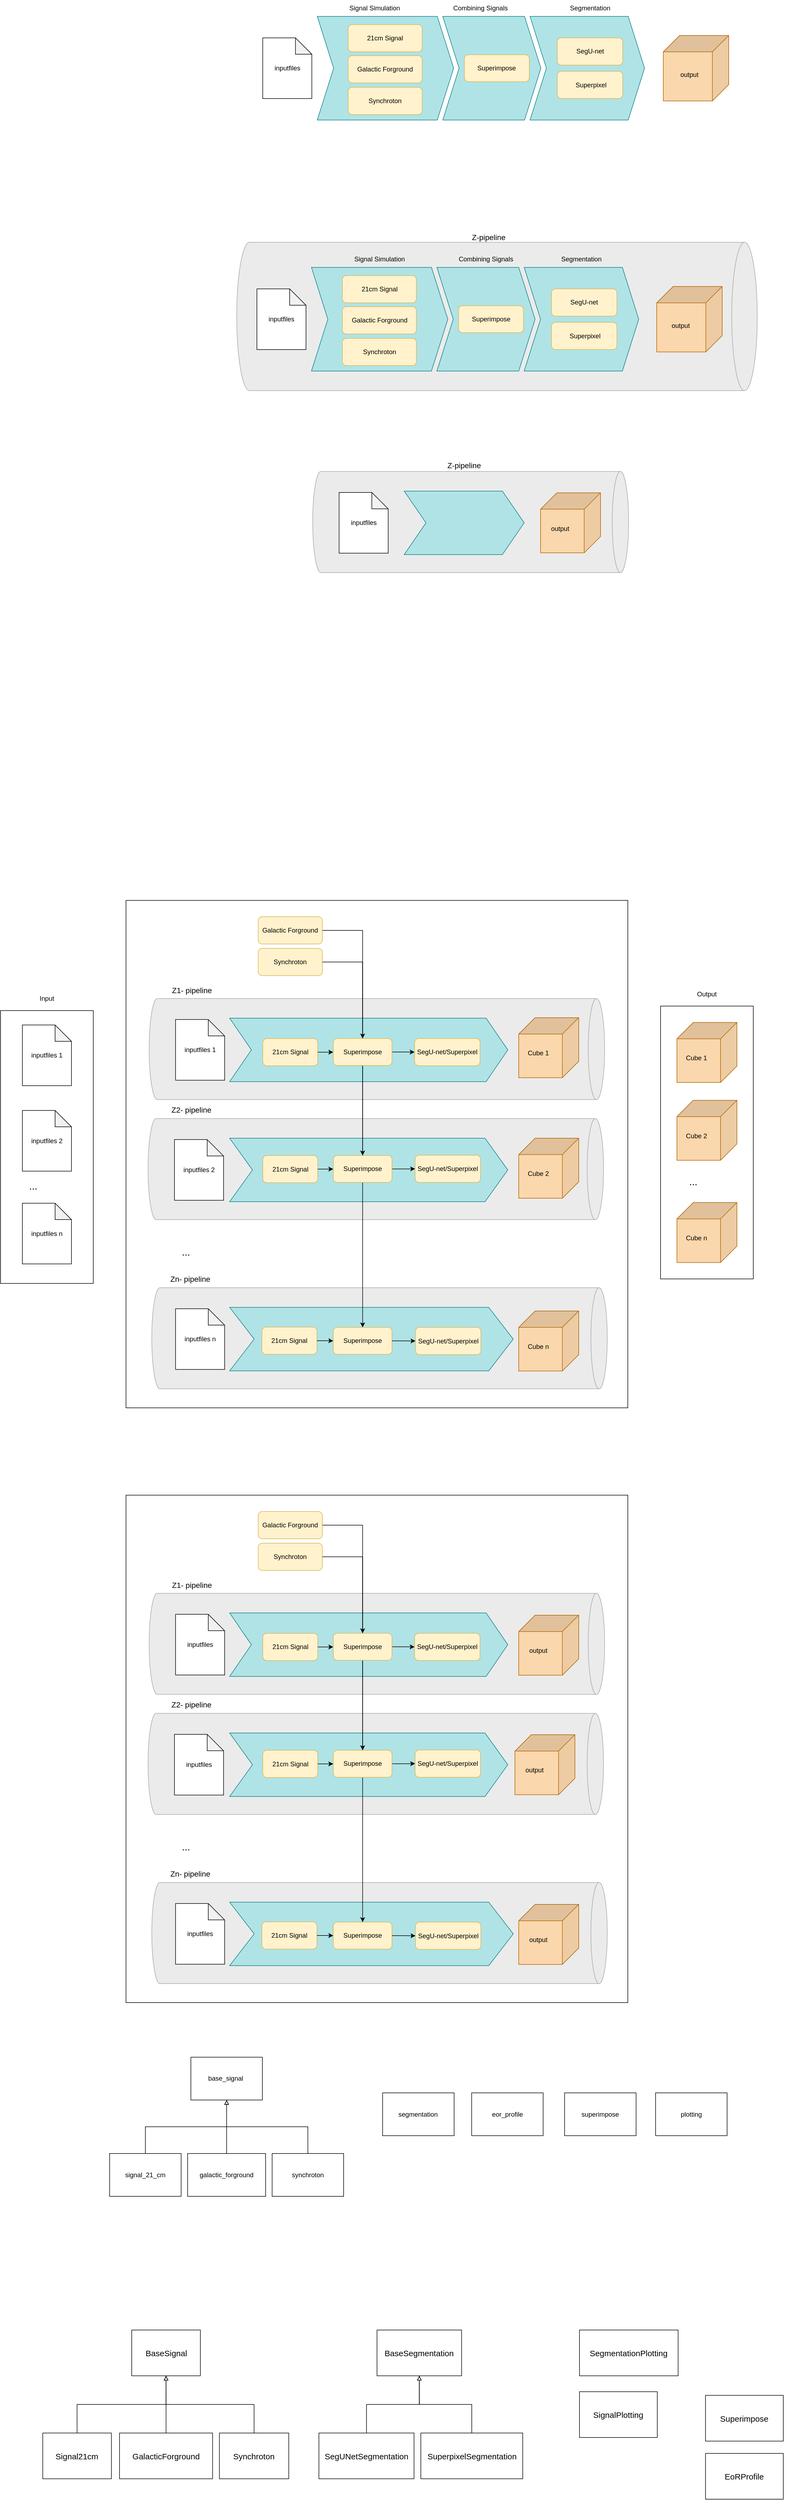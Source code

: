 <mxfile version="21.2.9" type="github">
  <diagram name="Seite-1" id="Pe8LotbgrqlGTcQiSN4U">
    <mxGraphModel dx="2868" dy="3663" grid="1" gridSize="10" guides="1" tooltips="1" connect="1" arrows="1" fold="1" page="1" pageScale="1" pageWidth="2339" pageHeight="3300" math="0" shadow="0">
      <root>
        <mxCell id="0" />
        <mxCell id="1" parent="0" />
        <mxCell id="W4KrTjE1RY_LD4URgXYn-66" value="" style="shape=cylinder3;whiteSpace=wrap;html=1;boundedLbl=1;backgroundOutline=1;size=23.377;rotation=90;strokeColor=#aaaaaa;fillColor=#ebebeb;" parent="1" vertex="1">
          <mxGeometry x="-1445.75" y="-1417.24" width="271.87" height="954.24" as="geometry" />
        </mxCell>
        <mxCell id="W4KrTjE1RY_LD4URgXYn-70" value="&lt;p style=&quot;line-height: 120%;&quot;&gt;&lt;br&gt;&lt;/p&gt;" style="shape=step;perimeter=stepPerimeter;whiteSpace=wrap;html=1;fixedSize=1;fillColor=#b0e3e6;strokeColor=#0e8088;align=center;size=30;" parent="1" vertex="1">
          <mxGeometry x="-1420" y="-1030" width="180" height="190" as="geometry" />
        </mxCell>
        <mxCell id="W4KrTjE1RY_LD4URgXYn-8" value="Signal Simulation" style="text;html=1;strokeColor=none;fillColor=none;align=center;verticalAlign=middle;whiteSpace=wrap;rounded=0;" parent="1" vertex="1">
          <mxGeometry x="-1590" y="-1060" width="130" height="30" as="geometry" />
        </mxCell>
        <mxCell id="W4KrTjE1RY_LD4URgXYn-9" value="Segmentation" style="text;html=1;strokeColor=none;fillColor=none;align=center;verticalAlign=middle;whiteSpace=wrap;rounded=0;" parent="1" vertex="1">
          <mxGeometry x="-1185" y="-1060" width="60" height="30" as="geometry" />
        </mxCell>
        <mxCell id="W4KrTjE1RY_LD4URgXYn-54" value="Z-pipeline" style="text;html=1;strokeColor=none;fillColor=none;align=center;verticalAlign=middle;whiteSpace=wrap;rounded=0;fontSize=14;" parent="1" vertex="1">
          <mxGeometry x="-1390" y="-1100" width="130" height="30" as="geometry" />
        </mxCell>
        <mxCell id="W4KrTjE1RY_LD4URgXYn-44" value="" style="group" parent="1" vertex="1" connectable="0">
          <mxGeometry x="-1260" y="-1030" width="210" height="190" as="geometry" />
        </mxCell>
        <mxCell id="W4KrTjE1RY_LD4URgXYn-4" value="" style="shape=step;perimeter=stepPerimeter;whiteSpace=wrap;html=1;fixedSize=1;fillColor=#b0e3e6;strokeColor=#0e8088;size=30;" parent="W4KrTjE1RY_LD4URgXYn-44" vertex="1">
          <mxGeometry width="210" height="190" as="geometry" />
        </mxCell>
        <mxCell id="W4KrTjE1RY_LD4URgXYn-43" value="" style="group" parent="W4KrTjE1RY_LD4URgXYn-44" vertex="1" connectable="0">
          <mxGeometry x="50" y="39.38" width="120" height="111.25" as="geometry" />
        </mxCell>
        <mxCell id="W4KrTjE1RY_LD4URgXYn-10" value="SegU-net" style="rounded=1;whiteSpace=wrap;html=1;fillColor=#fff2cc;strokeColor=#d6b656;" parent="W4KrTjE1RY_LD4URgXYn-43" vertex="1">
          <mxGeometry width="120" height="50" as="geometry" />
        </mxCell>
        <mxCell id="W4KrTjE1RY_LD4URgXYn-39" value="&amp;nbsp;Superpixel" style="rounded=1;whiteSpace=wrap;html=1;fillColor=#fff2cc;strokeColor=#d6b656;" parent="W4KrTjE1RY_LD4URgXYn-43" vertex="1">
          <mxGeometry y="61.25" width="120" height="50" as="geometry" />
        </mxCell>
        <mxCell id="W4KrTjE1RY_LD4URgXYn-22" value="inputfiles" style="shape=note;whiteSpace=wrap;html=1;backgroundOutline=1;darkOpacity=0.05;" parent="1" vertex="1">
          <mxGeometry x="-1750" y="-990.62" width="90" height="111.25" as="geometry" />
        </mxCell>
        <mxCell id="W4KrTjE1RY_LD4URgXYn-67" value="" style="shape=cube;whiteSpace=wrap;html=1;boundedLbl=1;backgroundOutline=1;darkOpacity=0.05;darkOpacity2=0.1;size=30;rotation=90;fillColor=#fad7ac;strokeColor=#b46504;" parent="1" vertex="1">
          <mxGeometry x="-1017" y="-995" width="120" height="120" as="geometry" />
        </mxCell>
        <mxCell id="W4KrTjE1RY_LD4URgXYn-1" value="&lt;p style=&quot;line-height: 120%;&quot;&gt;&lt;br&gt;&lt;/p&gt;" style="shape=step;perimeter=stepPerimeter;whiteSpace=wrap;html=1;fixedSize=1;fillColor=#b0e3e6;strokeColor=#0e8088;align=center;size=30;" parent="1" vertex="1">
          <mxGeometry x="-1650" y="-1030" width="250" height="190" as="geometry" />
        </mxCell>
        <mxCell id="W4KrTjE1RY_LD4URgXYn-36" value="Superimpose" style="rounded=1;whiteSpace=wrap;html=1;fillStyle=auto;fillColor=#fff2cc;strokeColor=#d6b656;glass=0;shadow=0;" parent="1" vertex="1">
          <mxGeometry x="-1380.36" y="-959.74" width="119.08" height="49.5" as="geometry" />
        </mxCell>
        <mxCell id="W4KrTjE1RY_LD4URgXYn-5" value="21cm Signal" style="rounded=1;whiteSpace=wrap;html=1;fillColor=#fff2cc;strokeColor=#d6b656;" parent="1" vertex="1">
          <mxGeometry x="-1593.421" y="-1015" width="135.789" height="50" as="geometry" />
        </mxCell>
        <mxCell id="W4KrTjE1RY_LD4URgXYn-6" value="Galactic Forground" style="rounded=1;whiteSpace=wrap;html=1;fillColor=#fff2cc;strokeColor=#d6b656;" parent="1" vertex="1">
          <mxGeometry x="-1593.421" y="-958" width="135.789" height="50" as="geometry" />
        </mxCell>
        <mxCell id="W4KrTjE1RY_LD4URgXYn-7" value="Synchroton" style="rounded=1;whiteSpace=wrap;html=1;fillColor=#fff2cc;strokeColor=#d6b656;" parent="1" vertex="1">
          <mxGeometry x="-1593.421" y="-900" width="135.789" height="50" as="geometry" />
        </mxCell>
        <mxCell id="W4KrTjE1RY_LD4URgXYn-68" value="" style="group" parent="1" vertex="1" connectable="0">
          <mxGeometry x="-2020" y="2250" width="1132" height="255" as="geometry" />
        </mxCell>
        <mxCell id="W4KrTjE1RY_LD4URgXYn-11" value="base_signal&amp;nbsp;" style="rounded=0;whiteSpace=wrap;html=1;" parent="W4KrTjE1RY_LD4URgXYn-68" vertex="1">
          <mxGeometry x="148.947" width="131.074" height="78.462" as="geometry" />
        </mxCell>
        <mxCell id="W4KrTjE1RY_LD4URgXYn-17" style="edgeStyle=orthogonalEdgeStyle;rounded=0;orthogonalLoop=1;jettySize=auto;html=1;exitX=0.5;exitY=0;exitDx=0;exitDy=0;entryX=0.5;entryY=1;entryDx=0;entryDy=0;endArrow=block;endFill=0;" parent="W4KrTjE1RY_LD4URgXYn-68" source="W4KrTjE1RY_LD4URgXYn-12" target="W4KrTjE1RY_LD4URgXYn-11" edge="1">
          <mxGeometry relative="1" as="geometry">
            <mxPoint x="214.484" y="85.0" as="targetPoint" />
          </mxGeometry>
        </mxCell>
        <mxCell id="W4KrTjE1RY_LD4URgXYn-12" value="synchroton" style="rounded=0;whiteSpace=wrap;html=1;" parent="W4KrTjE1RY_LD4URgXYn-68" vertex="1">
          <mxGeometry x="297.895" y="176.538" width="131.074" height="78.462" as="geometry" />
        </mxCell>
        <mxCell id="W4KrTjE1RY_LD4URgXYn-16" style="edgeStyle=orthogonalEdgeStyle;rounded=0;orthogonalLoop=1;jettySize=auto;html=1;exitX=0.5;exitY=0;exitDx=0;exitDy=0;entryX=0.5;entryY=1;entryDx=0;entryDy=0;endArrow=block;endFill=0;" parent="W4KrTjE1RY_LD4URgXYn-68" source="W4KrTjE1RY_LD4URgXYn-13" target="W4KrTjE1RY_LD4URgXYn-11" edge="1">
          <mxGeometry relative="1" as="geometry">
            <mxPoint x="214.649" y="85.0" as="targetPoint" />
          </mxGeometry>
        </mxCell>
        <mxCell id="W4KrTjE1RY_LD4URgXYn-13" value="galactic_forground" style="rounded=0;whiteSpace=wrap;html=1;" parent="W4KrTjE1RY_LD4URgXYn-68" vertex="1">
          <mxGeometry x="142.989" y="176.538" width="142.989" height="78.462" as="geometry" />
        </mxCell>
        <mxCell id="W4KrTjE1RY_LD4URgXYn-15" style="edgeStyle=orthogonalEdgeStyle;orthogonalLoop=1;jettySize=auto;html=1;exitX=0.5;exitY=0;exitDx=0;exitDy=0;entryX=0.5;entryY=1;entryDx=0;entryDy=0;rounded=0;endArrow=block;endFill=0;" parent="W4KrTjE1RY_LD4URgXYn-68" source="W4KrTjE1RY_LD4URgXYn-14" target="W4KrTjE1RY_LD4URgXYn-11" edge="1">
          <mxGeometry relative="1" as="geometry" />
        </mxCell>
        <mxCell id="W4KrTjE1RY_LD4URgXYn-14" value="signal_21_cm&lt;br&gt;" style="rounded=0;whiteSpace=wrap;html=1;" parent="W4KrTjE1RY_LD4URgXYn-68" vertex="1">
          <mxGeometry y="176.538" width="131.074" height="78.462" as="geometry" />
        </mxCell>
        <mxCell id="W4KrTjE1RY_LD4URgXYn-27" value="eor_profile&lt;br&gt;" style="rounded=0;whiteSpace=wrap;html=1;" parent="W4KrTjE1RY_LD4URgXYn-68" vertex="1">
          <mxGeometry x="663.709" y="65.385" width="131.074" height="78.462" as="geometry" />
        </mxCell>
        <mxCell id="W4KrTjE1RY_LD4URgXYn-28" value="plotting" style="rounded=0;whiteSpace=wrap;html=1;" parent="W4KrTjE1RY_LD4URgXYn-68" vertex="1">
          <mxGeometry x="1000.926" y="65.385" width="131.074" height="78.462" as="geometry" />
        </mxCell>
        <mxCell id="W4KrTjE1RY_LD4URgXYn-29" value="segmentation" style="rounded=0;whiteSpace=wrap;html=1;" parent="W4KrTjE1RY_LD4URgXYn-68" vertex="1">
          <mxGeometry x="500.463" y="65.385" width="131.074" height="78.462" as="geometry" />
        </mxCell>
        <mxCell id="W4KrTjE1RY_LD4URgXYn-31" value="superimpose" style="rounded=0;whiteSpace=wrap;html=1;" parent="W4KrTjE1RY_LD4URgXYn-68" vertex="1">
          <mxGeometry x="834.105" y="65.385" width="131.074" height="78.462" as="geometry" />
        </mxCell>
        <mxCell id="W4KrTjE1RY_LD4URgXYn-71" value="Combining Signals" style="text;html=1;strokeColor=none;fillColor=none;align=center;verticalAlign=middle;whiteSpace=wrap;rounded=0;" parent="1" vertex="1">
          <mxGeometry x="-1390.18" y="-1060" width="120.36" height="30" as="geometry" />
        </mxCell>
        <mxCell id="W4KrTjE1RY_LD4URgXYn-72" value="output" style="text;html=1;strokeColor=none;fillColor=none;align=center;verticalAlign=middle;whiteSpace=wrap;rounded=0;" parent="1" vertex="1">
          <mxGeometry x="-1003" y="-938" width="60" height="30" as="geometry" />
        </mxCell>
        <mxCell id="eN5yKq6zxW2HlqPyFg-0-2" value="&lt;p style=&quot;line-height: 120%;&quot;&gt;&lt;br&gt;&lt;/p&gt;" style="shape=step;perimeter=stepPerimeter;whiteSpace=wrap;html=1;fixedSize=1;fillColor=#b0e3e6;strokeColor=#0e8088;align=center;size=30;" vertex="1" parent="1">
          <mxGeometry x="-1409.31" y="-1490" width="180" height="190" as="geometry" />
        </mxCell>
        <mxCell id="eN5yKq6zxW2HlqPyFg-0-3" value="Signal Simulation" style="text;html=1;strokeColor=none;fillColor=none;align=center;verticalAlign=middle;whiteSpace=wrap;rounded=0;" vertex="1" parent="1">
          <mxGeometry x="-1599.31" y="-1520" width="130" height="30" as="geometry" />
        </mxCell>
        <mxCell id="eN5yKq6zxW2HlqPyFg-0-4" value="Segmentation" style="text;html=1;strokeColor=none;fillColor=none;align=center;verticalAlign=middle;whiteSpace=wrap;rounded=0;" vertex="1" parent="1">
          <mxGeometry x="-1169.31" y="-1520" width="60" height="30" as="geometry" />
        </mxCell>
        <mxCell id="eN5yKq6zxW2HlqPyFg-0-5" value="" style="group" vertex="1" connectable="0" parent="1">
          <mxGeometry x="-1249.31" y="-1490" width="210" height="190" as="geometry" />
        </mxCell>
        <mxCell id="eN5yKq6zxW2HlqPyFg-0-6" value="" style="shape=step;perimeter=stepPerimeter;whiteSpace=wrap;html=1;fixedSize=1;fillColor=#b0e3e6;strokeColor=#0e8088;size=30;" vertex="1" parent="eN5yKq6zxW2HlqPyFg-0-5">
          <mxGeometry width="210" height="190" as="geometry" />
        </mxCell>
        <mxCell id="eN5yKq6zxW2HlqPyFg-0-7" value="" style="group" vertex="1" connectable="0" parent="eN5yKq6zxW2HlqPyFg-0-5">
          <mxGeometry x="50" y="39.38" width="120" height="111.25" as="geometry" />
        </mxCell>
        <mxCell id="eN5yKq6zxW2HlqPyFg-0-8" value="SegU-net" style="rounded=1;whiteSpace=wrap;html=1;fillColor=#fff2cc;strokeColor=#d6b656;" vertex="1" parent="eN5yKq6zxW2HlqPyFg-0-7">
          <mxGeometry width="120" height="50" as="geometry" />
        </mxCell>
        <mxCell id="eN5yKq6zxW2HlqPyFg-0-9" value="&amp;nbsp;Superpixel" style="rounded=1;whiteSpace=wrap;html=1;fillColor=#fff2cc;strokeColor=#d6b656;" vertex="1" parent="eN5yKq6zxW2HlqPyFg-0-7">
          <mxGeometry y="61.25" width="120" height="50" as="geometry" />
        </mxCell>
        <mxCell id="eN5yKq6zxW2HlqPyFg-0-10" value="inputfiles" style="shape=note;whiteSpace=wrap;html=1;backgroundOutline=1;darkOpacity=0.05;" vertex="1" parent="1">
          <mxGeometry x="-1739.31" y="-1450.62" width="90" height="111.25" as="geometry" />
        </mxCell>
        <mxCell id="eN5yKq6zxW2HlqPyFg-0-11" value="" style="shape=cube;whiteSpace=wrap;html=1;boundedLbl=1;backgroundOutline=1;darkOpacity=0.05;darkOpacity2=0.1;size=30;rotation=90;fillColor=#fad7ac;strokeColor=#b46504;" vertex="1" parent="1">
          <mxGeometry x="-1005.0" y="-1455" width="120" height="120" as="geometry" />
        </mxCell>
        <mxCell id="eN5yKq6zxW2HlqPyFg-0-12" value="&lt;p style=&quot;line-height: 120%;&quot;&gt;&lt;br&gt;&lt;/p&gt;" style="shape=step;perimeter=stepPerimeter;whiteSpace=wrap;html=1;fixedSize=1;fillColor=#b0e3e6;strokeColor=#0e8088;align=center;size=30;" vertex="1" parent="1">
          <mxGeometry x="-1639.31" y="-1490" width="250" height="190" as="geometry" />
        </mxCell>
        <mxCell id="eN5yKq6zxW2HlqPyFg-0-13" value="Superimpose" style="rounded=1;whiteSpace=wrap;html=1;fillStyle=auto;fillColor=#fff2cc;strokeColor=#d6b656;glass=0;shadow=0;" vertex="1" parent="1">
          <mxGeometry x="-1369.67" y="-1419.74" width="119.08" height="49.5" as="geometry" />
        </mxCell>
        <mxCell id="eN5yKq6zxW2HlqPyFg-0-14" value="21cm Signal" style="rounded=1;whiteSpace=wrap;html=1;fillColor=#fff2cc;strokeColor=#d6b656;" vertex="1" parent="1">
          <mxGeometry x="-1582.731" y="-1475" width="135.789" height="50" as="geometry" />
        </mxCell>
        <mxCell id="eN5yKq6zxW2HlqPyFg-0-15" value="Galactic Forground" style="rounded=1;whiteSpace=wrap;html=1;fillColor=#fff2cc;strokeColor=#d6b656;" vertex="1" parent="1">
          <mxGeometry x="-1582.731" y="-1418" width="135.789" height="50" as="geometry" />
        </mxCell>
        <mxCell id="eN5yKq6zxW2HlqPyFg-0-16" value="Synchroton" style="rounded=1;whiteSpace=wrap;html=1;fillColor=#fff2cc;strokeColor=#d6b656;" vertex="1" parent="1">
          <mxGeometry x="-1582.731" y="-1360" width="135.789" height="50" as="geometry" />
        </mxCell>
        <mxCell id="eN5yKq6zxW2HlqPyFg-0-17" value="Combining Signals" style="text;html=1;strokeColor=none;fillColor=none;align=center;verticalAlign=middle;whiteSpace=wrap;rounded=0;" vertex="1" parent="1">
          <mxGeometry x="-1399.67" y="-1520" width="120.36" height="30" as="geometry" />
        </mxCell>
        <mxCell id="eN5yKq6zxW2HlqPyFg-0-18" value="output" style="text;html=1;strokeColor=none;fillColor=none;align=center;verticalAlign=middle;whiteSpace=wrap;rounded=0;" vertex="1" parent="1">
          <mxGeometry x="-987" y="-1398" width="60" height="30" as="geometry" />
        </mxCell>
        <mxCell id="eN5yKq6zxW2HlqPyFg-0-20" value="" style="shape=cylinder3;whiteSpace=wrap;html=1;boundedLbl=1;backgroundOutline=1;size=15;rotation=90;strokeColor=#aaaaaa;fillColor=#ebebeb;" vertex="1" parent="1">
          <mxGeometry x="-1450.82" y="-852.93" width="185.37" height="579.13" as="geometry" />
        </mxCell>
        <mxCell id="eN5yKq6zxW2HlqPyFg-0-24" value="Z-pipeline" style="text;html=1;strokeColor=none;fillColor=none;align=center;verticalAlign=middle;whiteSpace=wrap;rounded=0;fontSize=14;" vertex="1" parent="1">
          <mxGeometry x="-1435" y="-682" width="130" height="30" as="geometry" />
        </mxCell>
        <mxCell id="eN5yKq6zxW2HlqPyFg-0-30" value="inputfiles" style="shape=note;whiteSpace=wrap;html=1;backgroundOutline=1;darkOpacity=0.05;" vertex="1" parent="1">
          <mxGeometry x="-1599.31" y="-617.45" width="90" height="111.25" as="geometry" />
        </mxCell>
        <mxCell id="eN5yKq6zxW2HlqPyFg-0-31" value="" style="shape=cube;whiteSpace=wrap;html=1;boundedLbl=1;backgroundOutline=1;darkOpacity=0.05;darkOpacity2=0.1;size=30;rotation=90;fillColor=#fad7ac;strokeColor=#b46504;" vertex="1" parent="1">
          <mxGeometry x="-1230" y="-616.82" width="110" height="110" as="geometry" />
        </mxCell>
        <mxCell id="eN5yKq6zxW2HlqPyFg-0-32" value="&lt;p style=&quot;line-height: 120%;&quot;&gt;&lt;br&gt;&lt;/p&gt;" style="shape=step;perimeter=stepPerimeter;whiteSpace=wrap;html=1;fixedSize=1;fillColor=#b0e3e6;strokeColor=#0e8088;align=center;size=40;" vertex="1" parent="1">
          <mxGeometry x="-1480" y="-620" width="220" height="116.36" as="geometry" />
        </mxCell>
        <mxCell id="eN5yKq6zxW2HlqPyFg-0-38" value="output" style="text;html=1;strokeColor=none;fillColor=none;align=center;verticalAlign=middle;whiteSpace=wrap;rounded=0;" vertex="1" parent="1">
          <mxGeometry x="-1224" y="-566.44" width="60" height="30" as="geometry" />
        </mxCell>
        <mxCell id="eN5yKq6zxW2HlqPyFg-0-180" value="" style="group" vertex="1" connectable="0" parent="1">
          <mxGeometry x="-2190" y="130" width="1350" height="930" as="geometry" />
        </mxCell>
        <mxCell id="eN5yKq6zxW2HlqPyFg-0-93" value="" style="rounded=0;whiteSpace=wrap;html=1;" vertex="1" parent="eN5yKq6zxW2HlqPyFg-0-180">
          <mxGeometry x="200" width="920" height="930" as="geometry" />
        </mxCell>
        <mxCell id="eN5yKq6zxW2HlqPyFg-0-94" value="" style="shape=cylinder3;whiteSpace=wrap;html=1;boundedLbl=1;backgroundOutline=1;size=15;rotation=90;strokeColor=#aaaaaa;fillColor=#ebebeb;" vertex="1" parent="eN5yKq6zxW2HlqPyFg-0-180">
          <mxGeometry x="567.28" y="-145" width="185.37" height="835" as="geometry" />
        </mxCell>
        <mxCell id="eN5yKq6zxW2HlqPyFg-0-95" value="Z1- pipeline" style="text;html=1;strokeColor=none;fillColor=none;align=center;verticalAlign=middle;whiteSpace=wrap;rounded=0;fontSize=14;" vertex="1" parent="eN5yKq6zxW2HlqPyFg-0-180">
          <mxGeometry x="255.69" y="150.0" width="130" height="30" as="geometry" />
        </mxCell>
        <mxCell id="eN5yKq6zxW2HlqPyFg-0-96" value="inputfiles 1" style="shape=note;whiteSpace=wrap;html=1;backgroundOutline=1;darkOpacity=0.05;" vertex="1" parent="eN5yKq6zxW2HlqPyFg-0-180">
          <mxGeometry x="290.85" y="218.42" width="90" height="111.25" as="geometry" />
        </mxCell>
        <mxCell id="eN5yKq6zxW2HlqPyFg-0-97" value="&lt;p style=&quot;line-height: 120%;&quot;&gt;&lt;br&gt;&lt;/p&gt;" style="shape=step;perimeter=stepPerimeter;whiteSpace=wrap;html=1;fixedSize=1;fillColor=#b0e3e6;strokeColor=#0e8088;align=center;size=39.84;" vertex="1" parent="eN5yKq6zxW2HlqPyFg-0-180">
          <mxGeometry x="390" y="215.87" width="510" height="116.36" as="geometry" />
        </mxCell>
        <mxCell id="eN5yKq6zxW2HlqPyFg-0-98" value="" style="shape=cylinder3;whiteSpace=wrap;html=1;boundedLbl=1;backgroundOutline=1;size=15;rotation=90;strokeColor=#aaaaaa;fillColor=#ebebeb;" vertex="1" parent="eN5yKq6zxW2HlqPyFg-0-180">
          <mxGeometry x="565.28" y="75" width="185.37" height="835" as="geometry" />
        </mxCell>
        <mxCell id="eN5yKq6zxW2HlqPyFg-0-99" value="Z2- pipeline" style="text;html=1;strokeColor=none;fillColor=none;align=center;verticalAlign=middle;whiteSpace=wrap;rounded=0;fontSize=14;" vertex="1" parent="eN5yKq6zxW2HlqPyFg-0-180">
          <mxGeometry x="255.03" y="368.74" width="130" height="30" as="geometry" />
        </mxCell>
        <mxCell id="eN5yKq6zxW2HlqPyFg-0-100" value="inputfiles 2" style="shape=note;whiteSpace=wrap;html=1;backgroundOutline=1;darkOpacity=0.05;" vertex="1" parent="eN5yKq6zxW2HlqPyFg-0-180">
          <mxGeometry x="288.85" y="438.42" width="90" height="111.25" as="geometry" />
        </mxCell>
        <mxCell id="eN5yKq6zxW2HlqPyFg-0-101" value="&lt;p style=&quot;line-height: 120%;&quot;&gt;&lt;br&gt;&lt;/p&gt;" style="shape=step;perimeter=stepPerimeter;whiteSpace=wrap;html=1;fixedSize=1;fillColor=#b0e3e6;strokeColor=#0e8088;align=center;size=41.84;" vertex="1" parent="eN5yKq6zxW2HlqPyFg-0-180">
          <mxGeometry x="390" y="435.87" width="510" height="116.36" as="geometry" />
        </mxCell>
        <mxCell id="eN5yKq6zxW2HlqPyFg-0-102" value="" style="shape=cylinder3;whiteSpace=wrap;html=1;boundedLbl=1;backgroundOutline=1;size=15;rotation=90;strokeColor=#aaaaaa;fillColor=#ebebeb;" vertex="1" parent="eN5yKq6zxW2HlqPyFg-0-180">
          <mxGeometry x="572.12" y="385" width="185.37" height="835" as="geometry" />
        </mxCell>
        <mxCell id="eN5yKq6zxW2HlqPyFg-0-103" value="Zn- pipeline" style="text;html=1;strokeColor=none;fillColor=none;align=center;verticalAlign=middle;whiteSpace=wrap;rounded=0;fontSize=14;" vertex="1" parent="eN5yKq6zxW2HlqPyFg-0-180">
          <mxGeometry x="252.87" y="678.74" width="130" height="30" as="geometry" />
        </mxCell>
        <mxCell id="eN5yKq6zxW2HlqPyFg-0-104" value="inputfiles n" style="shape=note;whiteSpace=wrap;html=1;backgroundOutline=1;darkOpacity=0.05;" vertex="1" parent="eN5yKq6zxW2HlqPyFg-0-180">
          <mxGeometry x="290.85" y="748.43" width="90" height="111.25" as="geometry" />
        </mxCell>
        <mxCell id="eN5yKq6zxW2HlqPyFg-0-105" value="&lt;p style=&quot;line-height: 120%;&quot;&gt;&lt;br&gt;&lt;/p&gt;" style="shape=step;perimeter=stepPerimeter;whiteSpace=wrap;html=1;fixedSize=1;fillColor=#b0e3e6;strokeColor=#0e8088;align=center;size=45;" vertex="1" parent="eN5yKq6zxW2HlqPyFg-0-180">
          <mxGeometry x="390" y="745.87" width="520" height="116.36" as="geometry" />
        </mxCell>
        <mxCell id="eN5yKq6zxW2HlqPyFg-0-106" value="..." style="text;html=1;strokeColor=none;fillColor=none;align=center;verticalAlign=middle;whiteSpace=wrap;rounded=0;fontSize=18;" vertex="1" parent="eN5yKq6zxW2HlqPyFg-0-180">
          <mxGeometry x="280" y="630" width="60" height="30" as="geometry" />
        </mxCell>
        <mxCell id="eN5yKq6zxW2HlqPyFg-0-108" value="21cm Signal" style="rounded=1;whiteSpace=wrap;html=1;fillColor=#fff2cc;strokeColor=#d6b656;" vertex="1" parent="eN5yKq6zxW2HlqPyFg-0-180">
          <mxGeometry x="450.77" y="253.23" width="100.82" height="50" as="geometry" />
        </mxCell>
        <mxCell id="eN5yKq6zxW2HlqPyFg-0-110" value="21cm Signal" style="rounded=1;whiteSpace=wrap;html=1;fillColor=#fff2cc;strokeColor=#d6b656;" vertex="1" parent="eN5yKq6zxW2HlqPyFg-0-180">
          <mxGeometry x="450.77" y="467.5" width="100.82" height="50" as="geometry" />
        </mxCell>
        <mxCell id="eN5yKq6zxW2HlqPyFg-0-112" value="21cm Signal" style="rounded=1;whiteSpace=wrap;html=1;fillColor=#fff2cc;strokeColor=#d6b656;" vertex="1" parent="eN5yKq6zxW2HlqPyFg-0-180">
          <mxGeometry x="449.18" y="782.0" width="100.82" height="50" as="geometry" />
        </mxCell>
        <mxCell id="eN5yKq6zxW2HlqPyFg-0-114" value="Superimpose" style="rounded=1;whiteSpace=wrap;html=1;fillStyle=auto;fillColor=#fff2cc;strokeColor=#d6b656;glass=0;shadow=0;" vertex="1" parent="eN5yKq6zxW2HlqPyFg-0-180">
          <mxGeometry x="580" y="782.5" width="107.63" height="49.5" as="geometry" />
        </mxCell>
        <mxCell id="eN5yKq6zxW2HlqPyFg-0-111" style="edgeStyle=orthogonalEdgeStyle;rounded=0;orthogonalLoop=1;jettySize=auto;html=1;entryX=0;entryY=0.5;entryDx=0;entryDy=0;" edge="1" parent="eN5yKq6zxW2HlqPyFg-0-180" source="eN5yKq6zxW2HlqPyFg-0-112" target="eN5yKq6zxW2HlqPyFg-0-114">
          <mxGeometry relative="1" as="geometry" />
        </mxCell>
        <mxCell id="eN5yKq6zxW2HlqPyFg-0-115" value="SegU-net/Superpixel" style="rounded=1;whiteSpace=wrap;html=1;fillColor=#fff2cc;strokeColor=#d6b656;" vertex="1" parent="eN5yKq6zxW2HlqPyFg-0-180">
          <mxGeometry x="729.12" y="253.11" width="120" height="50" as="geometry" />
        </mxCell>
        <mxCell id="eN5yKq6zxW2HlqPyFg-0-116" value="SegU-net/Superpixel" style="rounded=1;whiteSpace=wrap;html=1;fillColor=#fff2cc;strokeColor=#d6b656;" vertex="1" parent="eN5yKq6zxW2HlqPyFg-0-180">
          <mxGeometry x="730" y="467" width="120" height="50" as="geometry" />
        </mxCell>
        <mxCell id="eN5yKq6zxW2HlqPyFg-0-117" value="SegU-net/Superpixel" style="rounded=1;whiteSpace=wrap;html=1;fillColor=#fff2cc;strokeColor=#d6b656;" vertex="1" parent="eN5yKq6zxW2HlqPyFg-0-180">
          <mxGeometry x="730.69" y="782.5" width="120" height="50" as="geometry" />
        </mxCell>
        <mxCell id="eN5yKq6zxW2HlqPyFg-0-113" style="edgeStyle=orthogonalEdgeStyle;rounded=0;orthogonalLoop=1;jettySize=auto;html=1;exitX=1;exitY=0.5;exitDx=0;exitDy=0;entryX=0;entryY=0.5;entryDx=0;entryDy=0;" edge="1" parent="eN5yKq6zxW2HlqPyFg-0-180" source="eN5yKq6zxW2HlqPyFg-0-114" target="eN5yKq6zxW2HlqPyFg-0-117">
          <mxGeometry relative="1" as="geometry" />
        </mxCell>
        <mxCell id="eN5yKq6zxW2HlqPyFg-0-119" value="Galactic Forground" style="rounded=1;whiteSpace=wrap;html=1;fillColor=#fff2cc;strokeColor=#d6b656;" vertex="1" parent="eN5yKq6zxW2HlqPyFg-0-180">
          <mxGeometry x="442.37" y="30" width="117.63" height="50" as="geometry" />
        </mxCell>
        <mxCell id="eN5yKq6zxW2HlqPyFg-0-121" value="Synchroton" style="rounded=1;whiteSpace=wrap;html=1;fillColor=#fff2cc;strokeColor=#d6b656;" vertex="1" parent="eN5yKq6zxW2HlqPyFg-0-180">
          <mxGeometry x="442.37" y="88" width="117.63" height="50" as="geometry" />
        </mxCell>
        <mxCell id="eN5yKq6zxW2HlqPyFg-0-122" style="edgeStyle=orthogonalEdgeStyle;rounded=0;orthogonalLoop=1;jettySize=auto;html=1;entryX=0.5;entryY=0;entryDx=0;entryDy=0;exitX=1;exitY=0.5;exitDx=0;exitDy=0;" edge="1" parent="eN5yKq6zxW2HlqPyFg-0-180" source="eN5yKq6zxW2HlqPyFg-0-121" target="eN5yKq6zxW2HlqPyFg-0-114">
          <mxGeometry relative="1" as="geometry">
            <mxPoint x="570" y="123" as="sourcePoint" />
            <mxPoint x="631" y="503" as="targetPoint" />
            <Array as="points">
              <mxPoint x="634" y="113" />
            </Array>
          </mxGeometry>
        </mxCell>
        <mxCell id="eN5yKq6zxW2HlqPyFg-0-132" style="edgeStyle=orthogonalEdgeStyle;rounded=0;orthogonalLoop=1;jettySize=auto;html=1;entryX=0;entryY=0.5;entryDx=0;entryDy=0;" edge="1" parent="eN5yKq6zxW2HlqPyFg-0-180" source="eN5yKq6zxW2HlqPyFg-0-133" target="eN5yKq6zxW2HlqPyFg-0-115">
          <mxGeometry relative="1" as="geometry" />
        </mxCell>
        <mxCell id="eN5yKq6zxW2HlqPyFg-0-107" style="edgeStyle=orthogonalEdgeStyle;rounded=0;orthogonalLoop=1;jettySize=auto;html=1;exitX=1;exitY=0.5;exitDx=0;exitDy=0;entryX=0;entryY=0.5;entryDx=0;entryDy=0;" edge="1" parent="eN5yKq6zxW2HlqPyFg-0-180" source="eN5yKq6zxW2HlqPyFg-0-108" target="eN5yKq6zxW2HlqPyFg-0-133">
          <mxGeometry relative="1" as="geometry">
            <mxPoint x="620" y="276.818" as="targetPoint" />
          </mxGeometry>
        </mxCell>
        <mxCell id="eN5yKq6zxW2HlqPyFg-0-118" style="edgeStyle=orthogonalEdgeStyle;rounded=0;orthogonalLoop=1;jettySize=auto;html=1;exitX=1;exitY=0.5;exitDx=0;exitDy=0;entryX=0.5;entryY=0;entryDx=0;entryDy=0;" edge="1" parent="eN5yKq6zxW2HlqPyFg-0-180" source="eN5yKq6zxW2HlqPyFg-0-119" target="eN5yKq6zxW2HlqPyFg-0-133">
          <mxGeometry relative="1" as="geometry" />
        </mxCell>
        <mxCell id="eN5yKq6zxW2HlqPyFg-0-134" style="edgeStyle=orthogonalEdgeStyle;rounded=0;orthogonalLoop=1;jettySize=auto;html=1;exitX=1;exitY=0.5;exitDx=0;exitDy=0;entryX=0;entryY=0.5;entryDx=0;entryDy=0;" edge="1" parent="eN5yKq6zxW2HlqPyFg-0-180" source="eN5yKq6zxW2HlqPyFg-0-135" target="eN5yKq6zxW2HlqPyFg-0-116">
          <mxGeometry relative="1" as="geometry" />
        </mxCell>
        <mxCell id="eN5yKq6zxW2HlqPyFg-0-135" value="Superimpose" style="rounded=1;whiteSpace=wrap;html=1;fillStyle=auto;fillColor=#fff2cc;strokeColor=#d6b656;glass=0;shadow=0;" vertex="1" parent="eN5yKq6zxW2HlqPyFg-0-180">
          <mxGeometry x="580" y="467.5" width="107.63" height="49.5" as="geometry" />
        </mxCell>
        <mxCell id="eN5yKq6zxW2HlqPyFg-0-109" style="edgeStyle=orthogonalEdgeStyle;rounded=0;orthogonalLoop=1;jettySize=auto;html=1;exitX=1;exitY=0.5;exitDx=0;exitDy=0;entryX=0;entryY=0.5;entryDx=0;entryDy=0;" edge="1" parent="eN5yKq6zxW2HlqPyFg-0-180" source="eN5yKq6zxW2HlqPyFg-0-110" target="eN5yKq6zxW2HlqPyFg-0-135">
          <mxGeometry relative="1" as="geometry" />
        </mxCell>
        <mxCell id="eN5yKq6zxW2HlqPyFg-0-152" value="" style="group" vertex="1" connectable="0" parent="eN5yKq6zxW2HlqPyFg-0-180">
          <mxGeometry x="920" y="752.5" width="110" height="110" as="geometry" />
        </mxCell>
        <mxCell id="eN5yKq6zxW2HlqPyFg-0-153" value="" style="shape=cube;whiteSpace=wrap;html=1;boundedLbl=1;backgroundOutline=1;darkOpacity=0.05;darkOpacity2=0.1;size=30;rotation=90;fillColor=#fad7ac;strokeColor=#b46504;" vertex="1" parent="eN5yKq6zxW2HlqPyFg-0-152">
          <mxGeometry width="110" height="110" as="geometry" />
        </mxCell>
        <mxCell id="eN5yKq6zxW2HlqPyFg-0-154" value="Cube n" style="text;html=1;strokeColor=none;fillColor=none;align=center;verticalAlign=middle;whiteSpace=wrap;rounded=0;" vertex="1" parent="eN5yKq6zxW2HlqPyFg-0-152">
          <mxGeometry x="6" y="50.38" width="60" height="30" as="geometry" />
        </mxCell>
        <mxCell id="eN5yKq6zxW2HlqPyFg-0-155" value="" style="group" vertex="1" connectable="0" parent="eN5yKq6zxW2HlqPyFg-0-180">
          <mxGeometry x="920" y="435.87" width="110" height="110" as="geometry" />
        </mxCell>
        <mxCell id="eN5yKq6zxW2HlqPyFg-0-156" value="" style="shape=cube;whiteSpace=wrap;html=1;boundedLbl=1;backgroundOutline=1;darkOpacity=0.05;darkOpacity2=0.1;size=30;rotation=90;fillColor=#fad7ac;strokeColor=#b46504;" vertex="1" parent="eN5yKq6zxW2HlqPyFg-0-155">
          <mxGeometry width="110" height="110" as="geometry" />
        </mxCell>
        <mxCell id="eN5yKq6zxW2HlqPyFg-0-157" value="Cube 2" style="text;html=1;strokeColor=none;fillColor=none;align=center;verticalAlign=middle;whiteSpace=wrap;rounded=0;" vertex="1" parent="eN5yKq6zxW2HlqPyFg-0-155">
          <mxGeometry x="6" y="50.38" width="60" height="30" as="geometry" />
        </mxCell>
        <mxCell id="eN5yKq6zxW2HlqPyFg-0-159" value="" style="group" vertex="1" connectable="0" parent="eN5yKq6zxW2HlqPyFg-0-180">
          <mxGeometry x="920" y="215.0" width="110" height="110" as="geometry" />
        </mxCell>
        <mxCell id="eN5yKq6zxW2HlqPyFg-0-160" value="" style="shape=cube;whiteSpace=wrap;html=1;boundedLbl=1;backgroundOutline=1;darkOpacity=0.05;darkOpacity2=0.1;size=30;rotation=90;fillColor=#fad7ac;strokeColor=#b46504;" vertex="1" parent="eN5yKq6zxW2HlqPyFg-0-159">
          <mxGeometry width="110" height="110" as="geometry" />
        </mxCell>
        <mxCell id="eN5yKq6zxW2HlqPyFg-0-161" value="Cube 1" style="text;html=1;strokeColor=none;fillColor=none;align=center;verticalAlign=middle;whiteSpace=wrap;rounded=0;" vertex="1" parent="eN5yKq6zxW2HlqPyFg-0-159">
          <mxGeometry x="6" y="50.38" width="60" height="30" as="geometry" />
        </mxCell>
        <mxCell id="eN5yKq6zxW2HlqPyFg-0-162" value="" style="group" vertex="1" connectable="0" parent="eN5yKq6zxW2HlqPyFg-0-180">
          <mxGeometry x="1210" y="156.74" width="140" height="537.0" as="geometry" />
        </mxCell>
        <mxCell id="eN5yKq6zxW2HlqPyFg-0-136" value="" style="group" vertex="1" connectable="0" parent="eN5yKq6zxW2HlqPyFg-0-162">
          <mxGeometry y="67.0" width="140" height="470" as="geometry" />
        </mxCell>
        <mxCell id="eN5yKq6zxW2HlqPyFg-0-148" value="" style="rounded=0;whiteSpace=wrap;html=1;" vertex="1" parent="eN5yKq6zxW2HlqPyFg-0-136">
          <mxGeometry x="-30" y="-30" width="170" height="500" as="geometry" />
        </mxCell>
        <mxCell id="eN5yKq6zxW2HlqPyFg-0-137" value="" style="shape=cube;whiteSpace=wrap;html=1;boundedLbl=1;backgroundOutline=1;darkOpacity=0.05;darkOpacity2=0.1;size=30;rotation=90;fillColor=#fad7ac;strokeColor=#b46504;" vertex="1" parent="eN5yKq6zxW2HlqPyFg-0-136">
          <mxGeometry width="110" height="110" as="geometry" />
        </mxCell>
        <mxCell id="eN5yKq6zxW2HlqPyFg-0-138" value="Cube 1" style="text;html=1;strokeColor=none;fillColor=none;align=center;verticalAlign=middle;whiteSpace=wrap;rounded=0;" vertex="1" parent="eN5yKq6zxW2HlqPyFg-0-136">
          <mxGeometry x="6" y="50.38" width="60" height="30" as="geometry" />
        </mxCell>
        <mxCell id="eN5yKq6zxW2HlqPyFg-0-139" value="" style="group" vertex="1" connectable="0" parent="eN5yKq6zxW2HlqPyFg-0-162">
          <mxGeometry y="209.61" width="110" height="110" as="geometry" />
        </mxCell>
        <mxCell id="eN5yKq6zxW2HlqPyFg-0-140" value="" style="shape=cube;whiteSpace=wrap;html=1;boundedLbl=1;backgroundOutline=1;darkOpacity=0.05;darkOpacity2=0.1;size=30;rotation=90;fillColor=#fad7ac;strokeColor=#b46504;" vertex="1" parent="eN5yKq6zxW2HlqPyFg-0-139">
          <mxGeometry width="110" height="110" as="geometry" />
        </mxCell>
        <mxCell id="eN5yKq6zxW2HlqPyFg-0-141" value="Cube 2" style="text;html=1;strokeColor=none;fillColor=none;align=center;verticalAlign=middle;whiteSpace=wrap;rounded=0;" vertex="1" parent="eN5yKq6zxW2HlqPyFg-0-139">
          <mxGeometry x="6" y="50.38" width="60" height="30" as="geometry" />
        </mxCell>
        <mxCell id="eN5yKq6zxW2HlqPyFg-0-143" value="" style="group" vertex="1" connectable="0" parent="eN5yKq6zxW2HlqPyFg-0-162">
          <mxGeometry y="397.0" width="110" height="110" as="geometry" />
        </mxCell>
        <mxCell id="eN5yKq6zxW2HlqPyFg-0-151" value="" style="group" vertex="1" connectable="0" parent="eN5yKq6zxW2HlqPyFg-0-143">
          <mxGeometry width="110" height="110" as="geometry" />
        </mxCell>
        <mxCell id="eN5yKq6zxW2HlqPyFg-0-144" value="" style="shape=cube;whiteSpace=wrap;html=1;boundedLbl=1;backgroundOutline=1;darkOpacity=0.05;darkOpacity2=0.1;size=30;rotation=90;fillColor=#fad7ac;strokeColor=#b46504;" vertex="1" parent="eN5yKq6zxW2HlqPyFg-0-151">
          <mxGeometry width="110" height="110" as="geometry" />
        </mxCell>
        <mxCell id="eN5yKq6zxW2HlqPyFg-0-145" value="Cube n" style="text;html=1;strokeColor=none;fillColor=none;align=center;verticalAlign=middle;whiteSpace=wrap;rounded=0;" vertex="1" parent="eN5yKq6zxW2HlqPyFg-0-151">
          <mxGeometry x="6" y="50.38" width="60" height="30" as="geometry" />
        </mxCell>
        <mxCell id="eN5yKq6zxW2HlqPyFg-0-147" value="..." style="text;html=1;strokeColor=none;fillColor=none;align=center;verticalAlign=middle;whiteSpace=wrap;rounded=0;fontSize=18;" vertex="1" parent="eN5yKq6zxW2HlqPyFg-0-162">
          <mxGeometry y="344" width="60" height="30" as="geometry" />
        </mxCell>
        <mxCell id="eN5yKq6zxW2HlqPyFg-0-149" value="Output" style="text;html=1;strokeColor=none;fillColor=none;align=center;verticalAlign=middle;whiteSpace=wrap;rounded=0;" vertex="1" parent="eN5yKq6zxW2HlqPyFg-0-162">
          <mxGeometry x="25" width="60" height="30" as="geometry" />
        </mxCell>
        <mxCell id="eN5yKq6zxW2HlqPyFg-0-163" value="" style="group" vertex="1" connectable="0" parent="eN5yKq6zxW2HlqPyFg-0-180">
          <mxGeometry y="165" width="140" height="537.0" as="geometry" />
        </mxCell>
        <mxCell id="eN5yKq6zxW2HlqPyFg-0-164" value="" style="group" vertex="1" connectable="0" parent="eN5yKq6zxW2HlqPyFg-0-163">
          <mxGeometry y="67.0" width="140" height="470" as="geometry" />
        </mxCell>
        <mxCell id="eN5yKq6zxW2HlqPyFg-0-165" value="" style="rounded=0;whiteSpace=wrap;html=1;" vertex="1" parent="eN5yKq6zxW2HlqPyFg-0-164">
          <mxGeometry x="-30" y="-30" width="170" height="500" as="geometry" />
        </mxCell>
        <mxCell id="eN5yKq6zxW2HlqPyFg-0-177" value="inputfiles 1" style="shape=note;whiteSpace=wrap;html=1;backgroundOutline=1;darkOpacity=0.05;" vertex="1" parent="eN5yKq6zxW2HlqPyFg-0-164">
          <mxGeometry x="10" y="-3.64" width="90" height="111.25" as="geometry" />
        </mxCell>
        <mxCell id="eN5yKq6zxW2HlqPyFg-0-178" value="inputfiles n" style="shape=note;whiteSpace=wrap;html=1;backgroundOutline=1;darkOpacity=0.05;" vertex="1" parent="eN5yKq6zxW2HlqPyFg-0-164">
          <mxGeometry x="10" y="323.0" width="90" height="111.25" as="geometry" />
        </mxCell>
        <mxCell id="eN5yKq6zxW2HlqPyFg-0-179" value="inputfiles 2" style="shape=note;whiteSpace=wrap;html=1;backgroundOutline=1;darkOpacity=0.05;" vertex="1" parent="eN5yKq6zxW2HlqPyFg-0-164">
          <mxGeometry x="10" y="153.0" width="90" height="111.25" as="geometry" />
        </mxCell>
        <mxCell id="eN5yKq6zxW2HlqPyFg-0-175" value="..." style="text;html=1;strokeColor=none;fillColor=none;align=center;verticalAlign=middle;whiteSpace=wrap;rounded=0;fontSize=18;" vertex="1" parent="eN5yKq6zxW2HlqPyFg-0-163">
          <mxGeometry y="344" width="60" height="30" as="geometry" />
        </mxCell>
        <mxCell id="eN5yKq6zxW2HlqPyFg-0-176" value="Input" style="text;html=1;strokeColor=none;fillColor=none;align=center;verticalAlign=middle;whiteSpace=wrap;rounded=0;" vertex="1" parent="eN5yKq6zxW2HlqPyFg-0-163">
          <mxGeometry x="25" width="60" height="30" as="geometry" />
        </mxCell>
        <mxCell id="eN5yKq6zxW2HlqPyFg-0-120" style="edgeStyle=orthogonalEdgeStyle;rounded=0;orthogonalLoop=1;jettySize=auto;html=1;entryX=0.5;entryY=0;entryDx=0;entryDy=0;" edge="1" parent="eN5yKq6zxW2HlqPyFg-0-180" source="eN5yKq6zxW2HlqPyFg-0-121" target="eN5yKq6zxW2HlqPyFg-0-135">
          <mxGeometry relative="1" as="geometry">
            <mxPoint x="675" y="470" as="targetPoint" />
          </mxGeometry>
        </mxCell>
        <mxCell id="eN5yKq6zxW2HlqPyFg-0-133" value="Superimpose" style="rounded=1;whiteSpace=wrap;html=1;fillStyle=auto;fillColor=#fff2cc;strokeColor=#d6b656;glass=0;shadow=0;" vertex="1" parent="eN5yKq6zxW2HlqPyFg-0-180">
          <mxGeometry x="580" y="253.11" width="107.63" height="49.5" as="geometry" />
        </mxCell>
        <mxCell id="eN5yKq6zxW2HlqPyFg-0-181" value="" style="group" vertex="1" connectable="0" parent="1">
          <mxGeometry x="-1990" y="1220" width="920" height="930" as="geometry" />
        </mxCell>
        <mxCell id="eN5yKq6zxW2HlqPyFg-0-58" value="" style="rounded=0;whiteSpace=wrap;html=1;" vertex="1" parent="eN5yKq6zxW2HlqPyFg-0-181">
          <mxGeometry width="920" height="930" as="geometry" />
        </mxCell>
        <mxCell id="eN5yKq6zxW2HlqPyFg-0-39" value="" style="shape=cylinder3;whiteSpace=wrap;html=1;boundedLbl=1;backgroundOutline=1;size=15;rotation=90;strokeColor=#aaaaaa;fillColor=#ebebeb;" vertex="1" parent="eN5yKq6zxW2HlqPyFg-0-181">
          <mxGeometry x="367.28" y="-145" width="185.37" height="835" as="geometry" />
        </mxCell>
        <mxCell id="eN5yKq6zxW2HlqPyFg-0-40" value="Z1- pipeline" style="text;html=1;strokeColor=none;fillColor=none;align=center;verticalAlign=middle;whiteSpace=wrap;rounded=0;fontSize=14;" vertex="1" parent="eN5yKq6zxW2HlqPyFg-0-181">
          <mxGeometry x="55.69" y="150.0" width="130" height="30" as="geometry" />
        </mxCell>
        <mxCell id="eN5yKq6zxW2HlqPyFg-0-41" value="inputfiles" style="shape=note;whiteSpace=wrap;html=1;backgroundOutline=1;darkOpacity=0.05;" vertex="1" parent="eN5yKq6zxW2HlqPyFg-0-181">
          <mxGeometry x="90.85" y="218.42" width="90" height="111.25" as="geometry" />
        </mxCell>
        <mxCell id="eN5yKq6zxW2HlqPyFg-0-43" value="&lt;p style=&quot;line-height: 120%;&quot;&gt;&lt;br&gt;&lt;/p&gt;" style="shape=step;perimeter=stepPerimeter;whiteSpace=wrap;html=1;fixedSize=1;fillColor=#b0e3e6;strokeColor=#0e8088;align=center;size=39.84;" vertex="1" parent="eN5yKq6zxW2HlqPyFg-0-181">
          <mxGeometry x="190" y="215.87" width="510" height="116.36" as="geometry" />
        </mxCell>
        <mxCell id="eN5yKq6zxW2HlqPyFg-0-45" value="" style="shape=cylinder3;whiteSpace=wrap;html=1;boundedLbl=1;backgroundOutline=1;size=15;rotation=90;strokeColor=#aaaaaa;fillColor=#ebebeb;" vertex="1" parent="eN5yKq6zxW2HlqPyFg-0-181">
          <mxGeometry x="365.28" y="75" width="185.37" height="835" as="geometry" />
        </mxCell>
        <mxCell id="eN5yKq6zxW2HlqPyFg-0-46" value="Z2- pipeline" style="text;html=1;strokeColor=none;fillColor=none;align=center;verticalAlign=middle;whiteSpace=wrap;rounded=0;fontSize=14;" vertex="1" parent="eN5yKq6zxW2HlqPyFg-0-181">
          <mxGeometry x="55.03" y="368.74" width="130" height="30" as="geometry" />
        </mxCell>
        <mxCell id="eN5yKq6zxW2HlqPyFg-0-47" value="inputfiles" style="shape=note;whiteSpace=wrap;html=1;backgroundOutline=1;darkOpacity=0.05;" vertex="1" parent="eN5yKq6zxW2HlqPyFg-0-181">
          <mxGeometry x="88.85" y="438.42" width="90" height="111.25" as="geometry" />
        </mxCell>
        <mxCell id="eN5yKq6zxW2HlqPyFg-0-49" value="&lt;p style=&quot;line-height: 120%;&quot;&gt;&lt;br&gt;&lt;/p&gt;" style="shape=step;perimeter=stepPerimeter;whiteSpace=wrap;html=1;fixedSize=1;fillColor=#b0e3e6;strokeColor=#0e8088;align=center;size=41.84;" vertex="1" parent="eN5yKq6zxW2HlqPyFg-0-181">
          <mxGeometry x="190" y="435.87" width="510" height="116.36" as="geometry" />
        </mxCell>
        <mxCell id="eN5yKq6zxW2HlqPyFg-0-51" value="" style="shape=cylinder3;whiteSpace=wrap;html=1;boundedLbl=1;backgroundOutline=1;size=15;rotation=90;strokeColor=#aaaaaa;fillColor=#ebebeb;" vertex="1" parent="eN5yKq6zxW2HlqPyFg-0-181">
          <mxGeometry x="372.12" y="385" width="185.37" height="835" as="geometry" />
        </mxCell>
        <mxCell id="eN5yKq6zxW2HlqPyFg-0-52" value="Zn- pipeline" style="text;html=1;strokeColor=none;fillColor=none;align=center;verticalAlign=middle;whiteSpace=wrap;rounded=0;fontSize=14;" vertex="1" parent="eN5yKq6zxW2HlqPyFg-0-181">
          <mxGeometry x="52.87" y="678.74" width="130" height="30" as="geometry" />
        </mxCell>
        <mxCell id="eN5yKq6zxW2HlqPyFg-0-53" value="inputfiles" style="shape=note;whiteSpace=wrap;html=1;backgroundOutline=1;darkOpacity=0.05;" vertex="1" parent="eN5yKq6zxW2HlqPyFg-0-181">
          <mxGeometry x="90.85" y="748.43" width="90" height="111.25" as="geometry" />
        </mxCell>
        <mxCell id="eN5yKq6zxW2HlqPyFg-0-55" value="&lt;p style=&quot;line-height: 120%;&quot;&gt;&lt;br&gt;&lt;/p&gt;" style="shape=step;perimeter=stepPerimeter;whiteSpace=wrap;html=1;fixedSize=1;fillColor=#b0e3e6;strokeColor=#0e8088;align=center;size=45;" vertex="1" parent="eN5yKq6zxW2HlqPyFg-0-181">
          <mxGeometry x="190" y="745.87" width="520" height="116.36" as="geometry" />
        </mxCell>
        <mxCell id="eN5yKq6zxW2HlqPyFg-0-57" value="..." style="text;html=1;strokeColor=none;fillColor=none;align=center;verticalAlign=middle;whiteSpace=wrap;rounded=0;fontSize=18;" vertex="1" parent="eN5yKq6zxW2HlqPyFg-0-181">
          <mxGeometry x="80" y="630" width="60" height="30" as="geometry" />
        </mxCell>
        <mxCell id="eN5yKq6zxW2HlqPyFg-0-59" value="21cm Signal" style="rounded=1;whiteSpace=wrap;html=1;fillColor=#fff2cc;strokeColor=#d6b656;" vertex="1" parent="eN5yKq6zxW2HlqPyFg-0-181">
          <mxGeometry x="250.77" y="253.23" width="100.82" height="50" as="geometry" />
        </mxCell>
        <mxCell id="eN5yKq6zxW2HlqPyFg-0-60" value="21cm Signal" style="rounded=1;whiteSpace=wrap;html=1;fillColor=#fff2cc;strokeColor=#d6b656;" vertex="1" parent="eN5yKq6zxW2HlqPyFg-0-181">
          <mxGeometry x="250.77" y="467.5" width="100.82" height="50" as="geometry" />
        </mxCell>
        <mxCell id="eN5yKq6zxW2HlqPyFg-0-61" value="21cm Signal" style="rounded=1;whiteSpace=wrap;html=1;fillColor=#fff2cc;strokeColor=#d6b656;" vertex="1" parent="eN5yKq6zxW2HlqPyFg-0-181">
          <mxGeometry x="249.18" y="782.0" width="100.82" height="50" as="geometry" />
        </mxCell>
        <mxCell id="eN5yKq6zxW2HlqPyFg-0-65" value="Superimpose" style="rounded=1;whiteSpace=wrap;html=1;fillStyle=auto;fillColor=#fff2cc;strokeColor=#d6b656;glass=0;shadow=0;" vertex="1" parent="eN5yKq6zxW2HlqPyFg-0-181">
          <mxGeometry x="380" y="782.5" width="107.63" height="49.5" as="geometry" />
        </mxCell>
        <mxCell id="eN5yKq6zxW2HlqPyFg-0-82" style="edgeStyle=orthogonalEdgeStyle;rounded=0;orthogonalLoop=1;jettySize=auto;html=1;entryX=0;entryY=0.5;entryDx=0;entryDy=0;" edge="1" parent="eN5yKq6zxW2HlqPyFg-0-181" source="eN5yKq6zxW2HlqPyFg-0-61" target="eN5yKq6zxW2HlqPyFg-0-65">
          <mxGeometry relative="1" as="geometry" />
        </mxCell>
        <mxCell id="eN5yKq6zxW2HlqPyFg-0-71" value="SegU-net/Superpixel" style="rounded=1;whiteSpace=wrap;html=1;fillColor=#fff2cc;strokeColor=#d6b656;" vertex="1" parent="eN5yKq6zxW2HlqPyFg-0-181">
          <mxGeometry x="529.12" y="253.11" width="120" height="50" as="geometry" />
        </mxCell>
        <mxCell id="eN5yKq6zxW2HlqPyFg-0-72" value="SegU-net/Superpixel" style="rounded=1;whiteSpace=wrap;html=1;fillColor=#fff2cc;strokeColor=#d6b656;" vertex="1" parent="eN5yKq6zxW2HlqPyFg-0-181">
          <mxGeometry x="530" y="467" width="120" height="50" as="geometry" />
        </mxCell>
        <mxCell id="eN5yKq6zxW2HlqPyFg-0-73" value="SegU-net/Superpixel" style="rounded=1;whiteSpace=wrap;html=1;fillColor=#fff2cc;strokeColor=#d6b656;" vertex="1" parent="eN5yKq6zxW2HlqPyFg-0-181">
          <mxGeometry x="530.69" y="782.5" width="120" height="50" as="geometry" />
        </mxCell>
        <mxCell id="eN5yKq6zxW2HlqPyFg-0-92" style="edgeStyle=orthogonalEdgeStyle;rounded=0;orthogonalLoop=1;jettySize=auto;html=1;exitX=1;exitY=0.5;exitDx=0;exitDy=0;entryX=0;entryY=0.5;entryDx=0;entryDy=0;" edge="1" parent="eN5yKq6zxW2HlqPyFg-0-181" source="eN5yKq6zxW2HlqPyFg-0-65" target="eN5yKq6zxW2HlqPyFg-0-73">
          <mxGeometry relative="1" as="geometry" />
        </mxCell>
        <mxCell id="eN5yKq6zxW2HlqPyFg-0-74" value="Galactic Forground" style="rounded=1;whiteSpace=wrap;html=1;fillColor=#fff2cc;strokeColor=#d6b656;" vertex="1" parent="eN5yKq6zxW2HlqPyFg-0-181">
          <mxGeometry x="242.37" y="30" width="117.63" height="50" as="geometry" />
        </mxCell>
        <mxCell id="eN5yKq6zxW2HlqPyFg-0-75" value="Synchroton" style="rounded=1;whiteSpace=wrap;html=1;fillColor=#fff2cc;strokeColor=#d6b656;" vertex="1" parent="eN5yKq6zxW2HlqPyFg-0-181">
          <mxGeometry x="242.37" y="88" width="117.63" height="50" as="geometry" />
        </mxCell>
        <mxCell id="eN5yKq6zxW2HlqPyFg-0-79" style="edgeStyle=orthogonalEdgeStyle;rounded=0;orthogonalLoop=1;jettySize=auto;html=1;entryX=0.5;entryY=0;entryDx=0;entryDy=0;exitX=1;exitY=0.5;exitDx=0;exitDy=0;" edge="1" parent="eN5yKq6zxW2HlqPyFg-0-181" source="eN5yKq6zxW2HlqPyFg-0-75" target="eN5yKq6zxW2HlqPyFg-0-65">
          <mxGeometry relative="1" as="geometry">
            <mxPoint x="370" y="123" as="sourcePoint" />
            <mxPoint x="431" y="503" as="targetPoint" />
            <Array as="points">
              <mxPoint x="434" y="113" />
            </Array>
          </mxGeometry>
        </mxCell>
        <mxCell id="eN5yKq6zxW2HlqPyFg-0-83" value="" style="group" vertex="1" connectable="0" parent="eN5yKq6zxW2HlqPyFg-0-181">
          <mxGeometry x="713" y="439.04" width="110" height="110" as="geometry" />
        </mxCell>
        <mxCell id="eN5yKq6zxW2HlqPyFg-0-48" value="" style="shape=cube;whiteSpace=wrap;html=1;boundedLbl=1;backgroundOutline=1;darkOpacity=0.05;darkOpacity2=0.1;size=30;rotation=90;fillColor=#fad7ac;strokeColor=#b46504;" vertex="1" parent="eN5yKq6zxW2HlqPyFg-0-83">
          <mxGeometry width="110" height="110" as="geometry" />
        </mxCell>
        <mxCell id="eN5yKq6zxW2HlqPyFg-0-50" value="output" style="text;html=1;strokeColor=none;fillColor=none;align=center;verticalAlign=middle;whiteSpace=wrap;rounded=0;" vertex="1" parent="eN5yKq6zxW2HlqPyFg-0-83">
          <mxGeometry x="6" y="50.38" width="60" height="30" as="geometry" />
        </mxCell>
        <mxCell id="eN5yKq6zxW2HlqPyFg-0-84" value="" style="group" vertex="1" connectable="0" parent="eN5yKq6zxW2HlqPyFg-0-181">
          <mxGeometry x="720" y="220.0" width="110" height="110" as="geometry" />
        </mxCell>
        <mxCell id="eN5yKq6zxW2HlqPyFg-0-85" value="" style="shape=cube;whiteSpace=wrap;html=1;boundedLbl=1;backgroundOutline=1;darkOpacity=0.05;darkOpacity2=0.1;size=30;rotation=90;fillColor=#fad7ac;strokeColor=#b46504;" vertex="1" parent="eN5yKq6zxW2HlqPyFg-0-84">
          <mxGeometry width="110" height="110" as="geometry" />
        </mxCell>
        <mxCell id="eN5yKq6zxW2HlqPyFg-0-86" value="output" style="text;html=1;strokeColor=none;fillColor=none;align=center;verticalAlign=middle;whiteSpace=wrap;rounded=0;" vertex="1" parent="eN5yKq6zxW2HlqPyFg-0-84">
          <mxGeometry x="6" y="50.38" width="60" height="30" as="geometry" />
        </mxCell>
        <mxCell id="eN5yKq6zxW2HlqPyFg-0-87" value="" style="group" vertex="1" connectable="0" parent="eN5yKq6zxW2HlqPyFg-0-181">
          <mxGeometry x="720" y="750.0" width="110" height="110" as="geometry" />
        </mxCell>
        <mxCell id="eN5yKq6zxW2HlqPyFg-0-88" value="" style="shape=cube;whiteSpace=wrap;html=1;boundedLbl=1;backgroundOutline=1;darkOpacity=0.05;darkOpacity2=0.1;size=30;rotation=90;fillColor=#fad7ac;strokeColor=#b46504;" vertex="1" parent="eN5yKq6zxW2HlqPyFg-0-87">
          <mxGeometry width="110" height="110" as="geometry" />
        </mxCell>
        <mxCell id="eN5yKq6zxW2HlqPyFg-0-89" value="output" style="text;html=1;strokeColor=none;fillColor=none;align=center;verticalAlign=middle;whiteSpace=wrap;rounded=0;" vertex="1" parent="eN5yKq6zxW2HlqPyFg-0-87">
          <mxGeometry x="6" y="50.38" width="60" height="30" as="geometry" />
        </mxCell>
        <mxCell id="eN5yKq6zxW2HlqPyFg-0-90" style="edgeStyle=orthogonalEdgeStyle;rounded=0;orthogonalLoop=1;jettySize=auto;html=1;entryX=0;entryY=0.5;entryDx=0;entryDy=0;" edge="1" parent="eN5yKq6zxW2HlqPyFg-0-181" source="eN5yKq6zxW2HlqPyFg-0-62" target="eN5yKq6zxW2HlqPyFg-0-71">
          <mxGeometry relative="1" as="geometry" />
        </mxCell>
        <mxCell id="eN5yKq6zxW2HlqPyFg-0-80" style="edgeStyle=orthogonalEdgeStyle;rounded=0;orthogonalLoop=1;jettySize=auto;html=1;exitX=1;exitY=0.5;exitDx=0;exitDy=0;entryX=0;entryY=0.5;entryDx=0;entryDy=0;" edge="1" parent="eN5yKq6zxW2HlqPyFg-0-181" source="eN5yKq6zxW2HlqPyFg-0-59" target="eN5yKq6zxW2HlqPyFg-0-62">
          <mxGeometry relative="1" as="geometry">
            <mxPoint x="420" y="276.818" as="targetPoint" />
          </mxGeometry>
        </mxCell>
        <mxCell id="eN5yKq6zxW2HlqPyFg-0-76" style="edgeStyle=orthogonalEdgeStyle;rounded=0;orthogonalLoop=1;jettySize=auto;html=1;exitX=1;exitY=0.5;exitDx=0;exitDy=0;entryX=0.5;entryY=0;entryDx=0;entryDy=0;" edge="1" parent="eN5yKq6zxW2HlqPyFg-0-181" source="eN5yKq6zxW2HlqPyFg-0-74" target="eN5yKq6zxW2HlqPyFg-0-62">
          <mxGeometry relative="1" as="geometry" />
        </mxCell>
        <mxCell id="eN5yKq6zxW2HlqPyFg-0-91" style="edgeStyle=orthogonalEdgeStyle;rounded=0;orthogonalLoop=1;jettySize=auto;html=1;exitX=1;exitY=0.5;exitDx=0;exitDy=0;entryX=0;entryY=0.5;entryDx=0;entryDy=0;" edge="1" parent="eN5yKq6zxW2HlqPyFg-0-181" source="eN5yKq6zxW2HlqPyFg-0-63" target="eN5yKq6zxW2HlqPyFg-0-72">
          <mxGeometry relative="1" as="geometry" />
        </mxCell>
        <mxCell id="eN5yKq6zxW2HlqPyFg-0-63" value="Superimpose" style="rounded=1;whiteSpace=wrap;html=1;fillStyle=auto;fillColor=#fff2cc;strokeColor=#d6b656;glass=0;shadow=0;" vertex="1" parent="eN5yKq6zxW2HlqPyFg-0-181">
          <mxGeometry x="380" y="467.5" width="107.63" height="49.5" as="geometry" />
        </mxCell>
        <mxCell id="eN5yKq6zxW2HlqPyFg-0-81" style="edgeStyle=orthogonalEdgeStyle;rounded=0;orthogonalLoop=1;jettySize=auto;html=1;exitX=1;exitY=0.5;exitDx=0;exitDy=0;entryX=0;entryY=0.5;entryDx=0;entryDy=0;" edge="1" parent="eN5yKq6zxW2HlqPyFg-0-181" source="eN5yKq6zxW2HlqPyFg-0-60" target="eN5yKq6zxW2HlqPyFg-0-63">
          <mxGeometry relative="1" as="geometry" />
        </mxCell>
        <mxCell id="eN5yKq6zxW2HlqPyFg-0-78" style="edgeStyle=orthogonalEdgeStyle;rounded=0;orthogonalLoop=1;jettySize=auto;html=1;entryX=0.5;entryY=0;entryDx=0;entryDy=0;" edge="1" parent="eN5yKq6zxW2HlqPyFg-0-181" source="eN5yKq6zxW2HlqPyFg-0-75" target="eN5yKq6zxW2HlqPyFg-0-63">
          <mxGeometry relative="1" as="geometry">
            <mxPoint x="475" y="470" as="targetPoint" />
          </mxGeometry>
        </mxCell>
        <mxCell id="eN5yKq6zxW2HlqPyFg-0-62" value="Superimpose" style="rounded=1;whiteSpace=wrap;html=1;fillStyle=auto;fillColor=#fff2cc;strokeColor=#d6b656;glass=0;shadow=0;" vertex="1" parent="eN5yKq6zxW2HlqPyFg-0-181">
          <mxGeometry x="380" y="253.11" width="107.63" height="49.5" as="geometry" />
        </mxCell>
        <mxCell id="eN5yKq6zxW2HlqPyFg-0-182" value="" style="group;fontSize=15;" vertex="1" connectable="0" parent="1">
          <mxGeometry x="-2180" y="2750" width="1410" height="310" as="geometry" />
        </mxCell>
        <mxCell id="eN5yKq6zxW2HlqPyFg-0-191" value="&lt;font style=&quot;font-size: 15px;&quot;&gt;SegmentationPlotting&lt;/font&gt;" style="rounded=0;whiteSpace=wrap;html=1;" vertex="1" parent="eN5yKq6zxW2HlqPyFg-0-182">
          <mxGeometry x="1021.378" width="180.834" height="83.897" as="geometry" />
        </mxCell>
        <mxCell id="eN5yKq6zxW2HlqPyFg-0-193" value="&lt;font style=&quot;font-size: 15px;&quot;&gt;Superimpose&lt;/font&gt;" style="rounded=0;whiteSpace=wrap;html=1;" vertex="1" parent="eN5yKq6zxW2HlqPyFg-0-182">
          <mxGeometry x="1252.421" y="119.701" width="142.632" height="83.897" as="geometry" />
        </mxCell>
        <mxCell id="eN5yKq6zxW2HlqPyFg-0-215" value="&lt;font style=&quot;font-size: 15px;&quot;&gt;SignalPlotting&lt;/font&gt;" style="rounded=0;whiteSpace=wrap;html=1;" vertex="1" parent="eN5yKq6zxW2HlqPyFg-0-182">
          <mxGeometry x="1021.375" y="113.047" width="142.632" height="83.897" as="geometry" />
        </mxCell>
        <mxCell id="eN5yKq6zxW2HlqPyFg-0-216" value="" style="group" vertex="1" connectable="0" parent="eN5yKq6zxW2HlqPyFg-0-182">
          <mxGeometry x="543.685" width="373.675" height="272.642" as="geometry" />
        </mxCell>
        <mxCell id="eN5yKq6zxW2HlqPyFg-0-192" value="&lt;font style=&quot;font-size: 15px;&quot;&gt;BaseSegmentation&lt;/font&gt;" style="rounded=0;whiteSpace=wrap;html=1;" vertex="1" parent="eN5yKq6zxW2HlqPyFg-0-216">
          <mxGeometry x="106.485" width="155.088" height="83.892" as="geometry" />
        </mxCell>
        <mxCell id="eN5yKq6zxW2HlqPyFg-0-194" value="&lt;font style=&quot;font-size: 15px;&quot;&gt;SegUNetSegmentation&lt;/font&gt;" style="rounded=0;whiteSpace=wrap;html=1;" vertex="1" parent="eN5yKq6zxW2HlqPyFg-0-216">
          <mxGeometry y="188.751" width="174.382" height="83.892" as="geometry" />
        </mxCell>
        <mxCell id="eN5yKq6zxW2HlqPyFg-0-195" value="&lt;font style=&quot;font-size: 15px;&quot;&gt;SuperpixelSegmentation&lt;/font&gt;" style="rounded=0;whiteSpace=wrap;html=1;" vertex="1" parent="eN5yKq6zxW2HlqPyFg-0-216">
          <mxGeometry x="186.837" y="188.751" width="186.837" height="83.892" as="geometry" />
        </mxCell>
        <mxCell id="eN5yKq6zxW2HlqPyFg-0-196" style="edgeStyle=orthogonalEdgeStyle;rounded=0;orthogonalLoop=1;jettySize=auto;html=1;endArrow=block;endFill=0;" edge="1" parent="eN5yKq6zxW2HlqPyFg-0-216" source="eN5yKq6zxW2HlqPyFg-0-194" target="eN5yKq6zxW2HlqPyFg-0-192">
          <mxGeometry relative="1" as="geometry" />
        </mxCell>
        <mxCell id="eN5yKq6zxW2HlqPyFg-0-198" style="edgeStyle=orthogonalEdgeStyle;rounded=0;orthogonalLoop=1;jettySize=auto;html=1;entryX=0.5;entryY=1;entryDx=0;entryDy=0;endArrow=block;endFill=0;" edge="1" parent="eN5yKq6zxW2HlqPyFg-0-216" source="eN5yKq6zxW2HlqPyFg-0-195" target="eN5yKq6zxW2HlqPyFg-0-192">
          <mxGeometry relative="1" as="geometry" />
        </mxCell>
        <mxCell id="eN5yKq6zxW2HlqPyFg-0-217" value="" style="group" vertex="1" connectable="0" parent="eN5yKq6zxW2HlqPyFg-0-182">
          <mxGeometry x="37.367" width="451.038" height="272.653" as="geometry" />
        </mxCell>
        <mxCell id="eN5yKq6zxW2HlqPyFg-0-183" value="&lt;font style=&quot;font-size: 15px;&quot;&gt;BaseSignal&lt;/font&gt;" style="rounded=0;whiteSpace=wrap;html=1;" vertex="1" parent="eN5yKq6zxW2HlqPyFg-0-217">
          <mxGeometry x="163.134" width="125.866" height="83.892" as="geometry" />
        </mxCell>
        <mxCell id="eN5yKq6zxW2HlqPyFg-0-185" value="&lt;font style=&quot;font-size: 15px;&quot;&gt;Synchroton&lt;/font&gt;" style="rounded=0;whiteSpace=wrap;html=1;" vertex="1" parent="eN5yKq6zxW2HlqPyFg-0-217">
          <mxGeometry x="323.852" y="188.762" width="127.186" height="83.892" as="geometry" />
        </mxCell>
        <mxCell id="eN5yKq6zxW2HlqPyFg-0-187" value="&lt;font style=&quot;font-size: 15px;&quot;&gt;GalacticForground&lt;/font&gt;" style="rounded=0;whiteSpace=wrap;html=1;" vertex="1" parent="eN5yKq6zxW2HlqPyFg-0-217">
          <mxGeometry x="140.738" y="188.762" width="170.657" height="83.892" as="geometry" />
        </mxCell>
        <mxCell id="eN5yKq6zxW2HlqPyFg-0-189" value="&lt;font style=&quot;font-size: 15px;&quot;&gt;Signal21cm&lt;/font&gt;" style="rounded=0;whiteSpace=wrap;html=1;" vertex="1" parent="eN5yKq6zxW2HlqPyFg-0-217">
          <mxGeometry y="188.751" width="125.891" height="83.892" as="geometry" />
        </mxCell>
        <mxCell id="eN5yKq6zxW2HlqPyFg-0-184" style="edgeStyle=orthogonalEdgeStyle;rounded=0;orthogonalLoop=1;jettySize=auto;html=1;exitX=0.5;exitY=0;exitDx=0;exitDy=0;entryX=0.5;entryY=1;entryDx=0;entryDy=0;endArrow=block;endFill=0;" edge="1" parent="eN5yKq6zxW2HlqPyFg-0-217" source="eN5yKq6zxW2HlqPyFg-0-185" target="eN5yKq6zxW2HlqPyFg-0-183">
          <mxGeometry relative="1" as="geometry">
            <mxPoint x="267.158" y="90.884" as="targetPoint" />
          </mxGeometry>
        </mxCell>
        <mxCell id="eN5yKq6zxW2HlqPyFg-0-186" style="edgeStyle=orthogonalEdgeStyle;rounded=0;orthogonalLoop=1;jettySize=auto;html=1;exitX=0.5;exitY=0;exitDx=0;exitDy=0;entryX=0.5;entryY=1;entryDx=0;entryDy=0;endArrow=block;endFill=0;" edge="1" parent="eN5yKq6zxW2HlqPyFg-0-217" source="eN5yKq6zxW2HlqPyFg-0-187" target="eN5yKq6zxW2HlqPyFg-0-183">
          <mxGeometry relative="1" as="geometry">
            <mxPoint x="267.363" y="90.884" as="targetPoint" />
          </mxGeometry>
        </mxCell>
        <mxCell id="eN5yKq6zxW2HlqPyFg-0-188" style="edgeStyle=orthogonalEdgeStyle;orthogonalLoop=1;jettySize=auto;html=1;exitX=0.5;exitY=0;exitDx=0;exitDy=0;entryX=0.5;entryY=1;entryDx=0;entryDy=0;rounded=0;endArrow=block;endFill=0;" edge="1" parent="eN5yKq6zxW2HlqPyFg-0-217" source="eN5yKq6zxW2HlqPyFg-0-189" target="eN5yKq6zxW2HlqPyFg-0-183">
          <mxGeometry relative="1" as="geometry" />
        </mxCell>
        <mxCell id="eN5yKq6zxW2HlqPyFg-0-190" value="&lt;font style=&quot;font-size: 15px;&quot;&gt;EoRProfile&lt;/font&gt;" style="rounded=0;whiteSpace=wrap;html=1;" vertex="1" parent="eN5yKq6zxW2HlqPyFg-0-182">
          <mxGeometry x="1252.421" y="226.103" width="142.632" height="83.897" as="geometry" />
        </mxCell>
      </root>
    </mxGraphModel>
  </diagram>
</mxfile>

